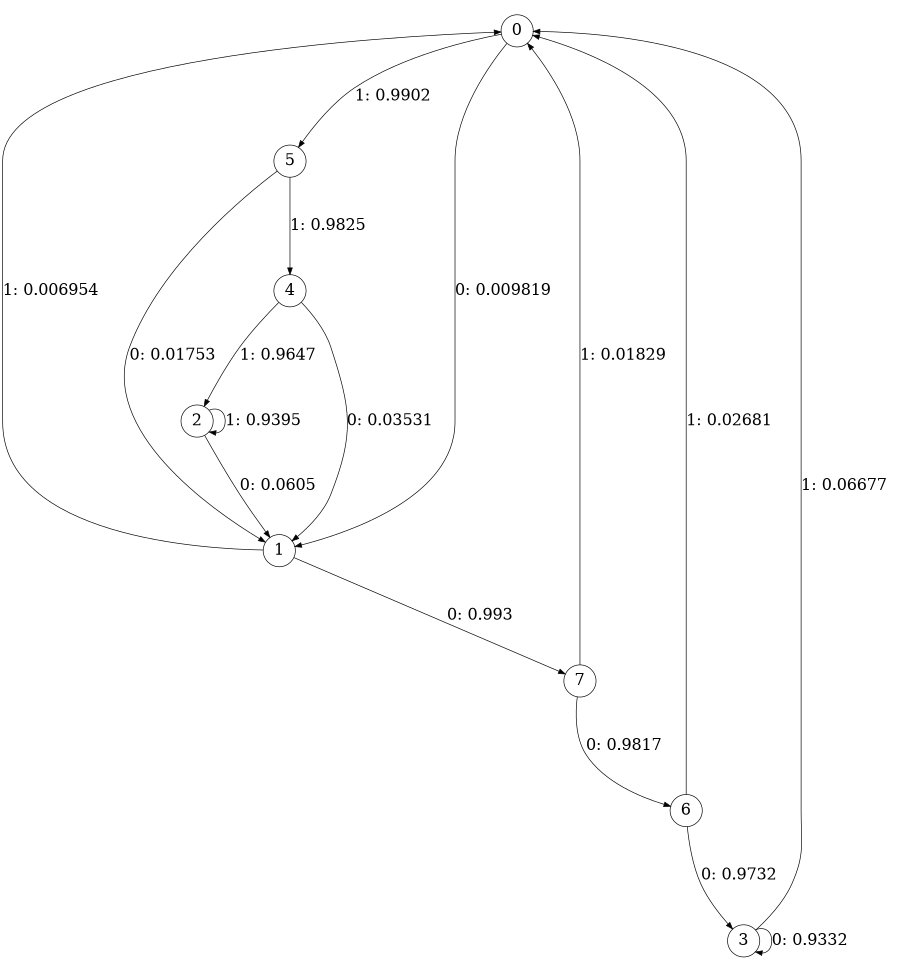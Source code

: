 digraph "ch4_face_source_L6" {
size = "6,8.5";
ratio = "fill";
node [shape = circle];
node [fontsize = 24];
edge [fontsize = 24];
0 -> 1 [label = "0: 0.009819  "];
0 -> 5 [label = "1: 0.9902   "];
1 -> 7 [label = "0: 0.993    "];
1 -> 0 [label = "1: 0.006954  "];
2 -> 1 [label = "0: 0.0605   "];
2 -> 2 [label = "1: 0.9395   "];
3 -> 3 [label = "0: 0.9332   "];
3 -> 0 [label = "1: 0.06677  "];
4 -> 1 [label = "0: 0.03531  "];
4 -> 2 [label = "1: 0.9647   "];
5 -> 1 [label = "0: 0.01753  "];
5 -> 4 [label = "1: 0.9825   "];
6 -> 3 [label = "0: 0.9732   "];
6 -> 0 [label = "1: 0.02681  "];
7 -> 6 [label = "0: 0.9817   "];
7 -> 0 [label = "1: 0.01829  "];
}